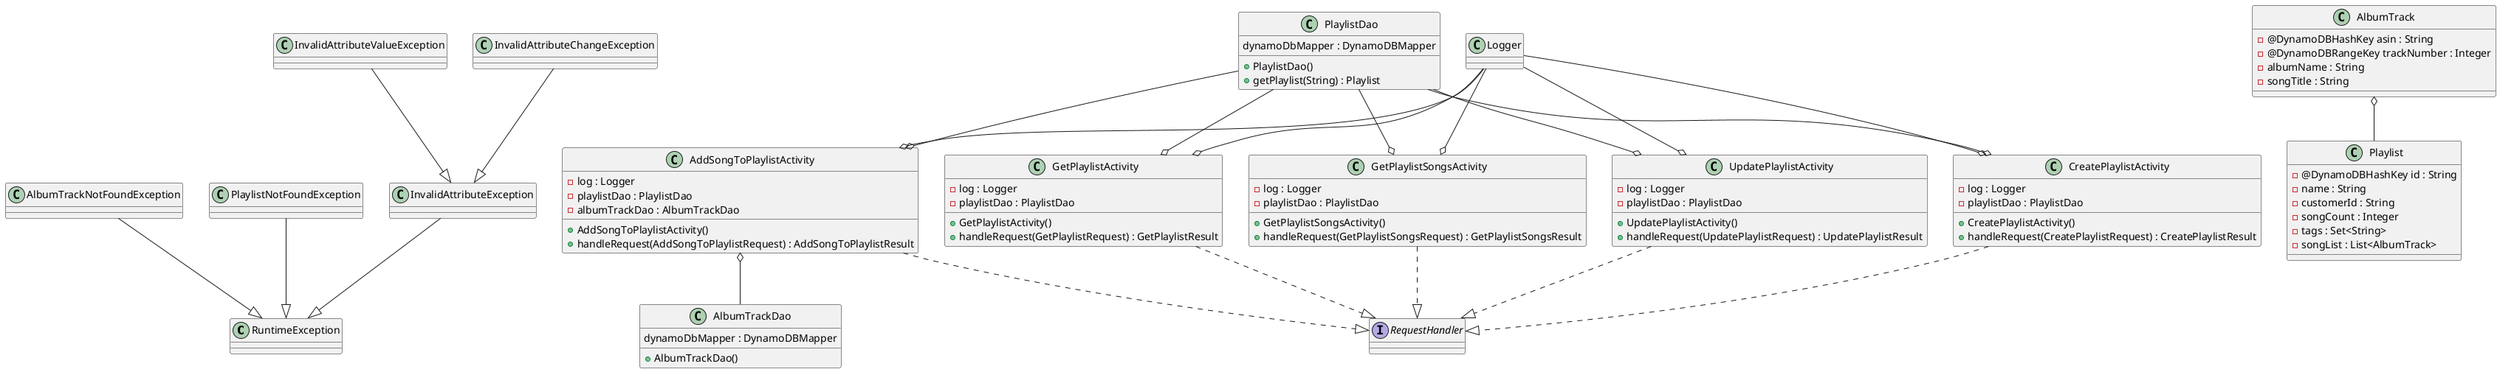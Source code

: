 PARTICIPANTS: use this file for creating the class diagram in mastery task 01
@startuml

class RuntimeException
class AlbumTrackNotFoundException
class InvalidAttributeValueException
class PlaylistNotFoundException
class InvalidAttributeException
class InvalidAttributeChangeException

AlbumTrackNotFoundException --|> RuntimeException
InvalidAttributeException --|> RuntimeException
PlaylistNotFoundException --|> RuntimeException
InvalidAttributeValueException --|> InvalidAttributeException
InvalidAttributeChangeException --|> InvalidAttributeException

class AddSongToPlaylistActivity {
- log : Logger
- playlistDao : PlaylistDao
- albumTrackDao : AlbumTrackDao
+ AddSongToPlaylistActivity()
+ handleRequest(AddSongToPlaylistRequest) : AddSongToPlaylistResult
}

class CreatePlaylistActivity {
- log : Logger
- playlistDao : PlaylistDao
+ CreatePlaylistActivity()
+ handleRequest(CreatePlaylistRequest) : CreatePlaylistResult
}

class GetPlaylistActivity {
- log : Logger
- playlistDao : PlaylistDao
+ GetPlaylistActivity()
+ handleRequest(GetPlaylistRequest) : GetPlaylistResult
}

class GetPlaylistSongsActivity {
- log : Logger
- playlistDao : PlaylistDao
+ GetPlaylistSongsActivity()
+ handleRequest(GetPlaylistSongsRequest) : GetPlaylistSongsResult
}

class UpdatePlaylistActivity {
- log : Logger
- playlistDao : PlaylistDao
+ UpdatePlaylistActivity()
+ handleRequest(UpdatePlaylistRequest) : UpdatePlaylistResult
}

class Playlist {
- @DynamoDBHashKey id : String
- name : String
- customerId : String
- songCount : Integer
- tags : Set<String>
- songList : List<AlbumTrack>
}

class AlbumTrackDao {
dynamoDbMapper : DynamoDBMapper
+ AlbumTrackDao()
}

class PlaylistDao {
dynamoDbMapper : DynamoDBMapper
+ PlaylistDao()
+ getPlaylist(String) : Playlist
}

class AlbumTrack {
- @DynamoDBHashKey asin : String
- @DynamoDBRangeKey trackNumber : Integer
- albumName : String
- songTitle : String
}

interface RequestHandler

AddSongToPlaylistActivity ..|> RequestHandler
Logger --o AddSongToPlaylistActivity
PlaylistDao --o AddSongToPlaylistActivity

AddSongToPlaylistActivity o-- AlbumTrackDao

CreatePlaylistActivity ..|> RequestHandler
Logger --o CreatePlaylistActivity
PlaylistDao --o CreatePlaylistActivity

GetPlaylistActivity ..|> RequestHandler
Logger --o GetPlaylistActivity
PlaylistDao --o GetPlaylistActivity

GetPlaylistSongsActivity ..|> RequestHandler
Logger --o GetPlaylistSongsActivity
PlaylistDao --o GetPlaylistSongsActivity

UpdatePlaylistActivity ..|> RequestHandler
Logger --o UpdatePlaylistActivity
PlaylistDao --o UpdatePlaylistActivity

AlbumTrack o-- Playlist
@enduml